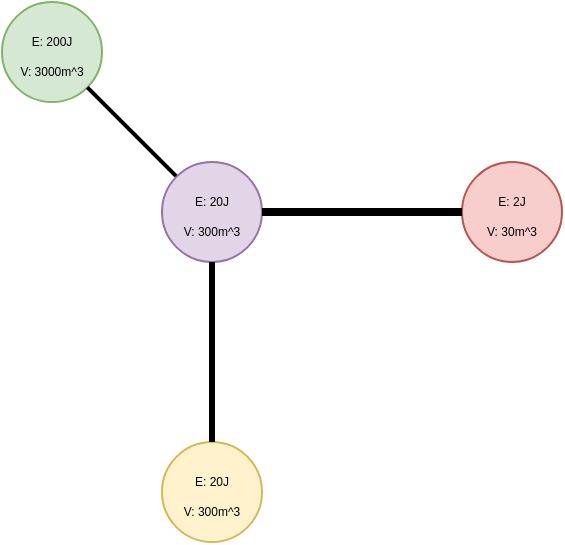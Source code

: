 <mxfile version="27.1.3">
  <diagram name="第 1 页" id="F0POjvmU8_SQ8nqKJWqz">
    <mxGraphModel dx="976" dy="671" grid="1" gridSize="10" guides="1" tooltips="1" connect="1" arrows="1" fold="1" page="1" pageScale="1" pageWidth="827" pageHeight="1169" math="0" shadow="0">
      <root>
        <mxCell id="0" />
        <mxCell id="1" parent="0" />
        <mxCell id="ECd23hHWBCjZt6zjwNRH-1" value="&lt;font style=&quot;font-size: 6px;&quot;&gt;E: 200J&lt;/font&gt;&lt;div&gt;&lt;font style=&quot;font-size: 6px;&quot;&gt;V: 3000m^3&lt;/font&gt;&lt;/div&gt;" style="ellipse;whiteSpace=wrap;html=1;aspect=fixed;fillColor=#d5e8d4;strokeColor=#82b366;" vertex="1" parent="1">
          <mxGeometry x="230" y="220" width="50" height="50" as="geometry" />
        </mxCell>
        <mxCell id="ECd23hHWBCjZt6zjwNRH-2" value="" style="endArrow=none;html=1;rounded=0;exitX=1;exitY=1;exitDx=0;exitDy=0;entryX=0;entryY=0;entryDx=0;entryDy=0;strokeWidth=2;" edge="1" parent="1" source="ECd23hHWBCjZt6zjwNRH-1" target="ECd23hHWBCjZt6zjwNRH-3">
          <mxGeometry width="50" height="50" relative="1" as="geometry">
            <mxPoint x="390" y="290" as="sourcePoint" />
            <mxPoint x="320" y="270" as="targetPoint" />
          </mxGeometry>
        </mxCell>
        <mxCell id="ECd23hHWBCjZt6zjwNRH-3" value="&lt;font style=&quot;font-size: 6px;&quot;&gt;E: 20J&lt;/font&gt;&lt;div&gt;&lt;font style=&quot;font-size: 6px;&quot;&gt;V: 300m^3&lt;/font&gt;&lt;/div&gt;" style="ellipse;whiteSpace=wrap;html=1;aspect=fixed;fillColor=#e1d5e7;strokeColor=#9673a6;" vertex="1" parent="1">
          <mxGeometry x="310" y="300" width="50" height="50" as="geometry" />
        </mxCell>
        <mxCell id="ECd23hHWBCjZt6zjwNRH-4" value="&lt;font style=&quot;font-size: 6px;&quot;&gt;E: 2J&lt;/font&gt;&lt;div&gt;&lt;font style=&quot;font-size: 6px;&quot;&gt;V: 30m^3&lt;/font&gt;&lt;/div&gt;" style="ellipse;whiteSpace=wrap;html=1;aspect=fixed;fillColor=#f8cecc;strokeColor=#b85450;" vertex="1" parent="1">
          <mxGeometry x="460" y="300" width="50" height="50" as="geometry" />
        </mxCell>
        <mxCell id="ECd23hHWBCjZt6zjwNRH-5" value="" style="endArrow=none;html=1;rounded=0;exitX=0;exitY=0.5;exitDx=0;exitDy=0;entryX=1;entryY=0.5;entryDx=0;entryDy=0;strokeWidth=4;" edge="1" parent="1" source="ECd23hHWBCjZt6zjwNRH-4" target="ECd23hHWBCjZt6zjwNRH-3">
          <mxGeometry width="50" height="50" relative="1" as="geometry">
            <mxPoint x="290" y="280" as="sourcePoint" />
            <mxPoint x="334" y="324" as="targetPoint" />
          </mxGeometry>
        </mxCell>
        <mxCell id="ECd23hHWBCjZt6zjwNRH-6" value="&lt;font style=&quot;font-size: 6px;&quot;&gt;E: 20J&lt;/font&gt;&lt;div&gt;&lt;font style=&quot;font-size: 6px;&quot;&gt;V: 300m^3&lt;/font&gt;&lt;/div&gt;" style="ellipse;whiteSpace=wrap;html=1;aspect=fixed;fillColor=#fff2cc;strokeColor=#d6b656;" vertex="1" parent="1">
          <mxGeometry x="310" y="440" width="50" height="50" as="geometry" />
        </mxCell>
        <mxCell id="ECd23hHWBCjZt6zjwNRH-7" value="" style="endArrow=none;html=1;rounded=0;exitX=0.5;exitY=1;exitDx=0;exitDy=0;entryX=0.5;entryY=0;entryDx=0;entryDy=0;strokeWidth=3;" edge="1" parent="1" source="ECd23hHWBCjZt6zjwNRH-3" target="ECd23hHWBCjZt6zjwNRH-6">
          <mxGeometry width="50" height="50" relative="1" as="geometry">
            <mxPoint x="300" y="290" as="sourcePoint" />
            <mxPoint x="344" y="334" as="targetPoint" />
          </mxGeometry>
        </mxCell>
      </root>
    </mxGraphModel>
  </diagram>
</mxfile>
